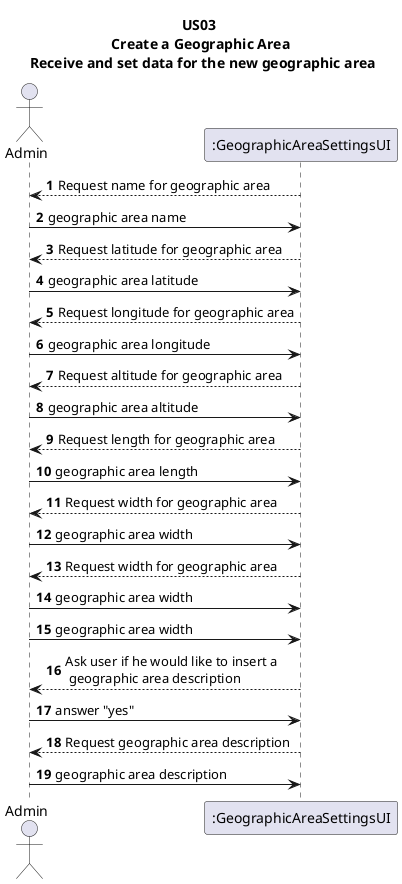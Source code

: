 @startuml

title US03 \n Create a Geographic Area \n Receive and set data for the new geographic area

autonumber

actor Admin

":GeographicAreaSettingsUI" --> Admin: Request name for geographic area
Admin -> ":GeographicAreaSettingsUI": geographic area name
":GeographicAreaSettingsUI" --> Admin: Request latitude for geographic area
Admin -> ":GeographicAreaSettingsUI": geographic area latitude
":GeographicAreaSettingsUI" --> Admin: Request longitude for geographic area
Admin -> ":GeographicAreaSettingsUI": geographic area longitude
":GeographicAreaSettingsUI" --> Admin: Request altitude for geographic area
Admin -> ":GeographicAreaSettingsUI": geographic area altitude
":GeographicAreaSettingsUI" --> Admin: Request length for geographic area
Admin -> ":GeographicAreaSettingsUI": geographic area length
":GeographicAreaSettingsUI" --> Admin: Request width for geographic area
Admin -> ":GeographicAreaSettingsUI": geographic area width
":GeographicAreaSettingsUI" --> Admin: Request width for geographic area
Admin -> ":GeographicAreaSettingsUI": geographic area width
Admin -> ":GeographicAreaSettingsUI": geographic area width
":GeographicAreaSettingsUI" --> Admin: Ask user if he would like to insert a \n geographic area description
Admin -> ":GeographicAreaSettingsUI": answer "yes"
":GeographicAreaSettingsUI" --> Admin: Request geographic area description
Admin -> ":GeographicAreaSettingsUI": geographic area description

@enduml